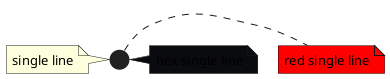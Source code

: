 @startuml Notes
note left: single line
note right #red: red single line
note right #0A0b0F: hex single line
@enduml